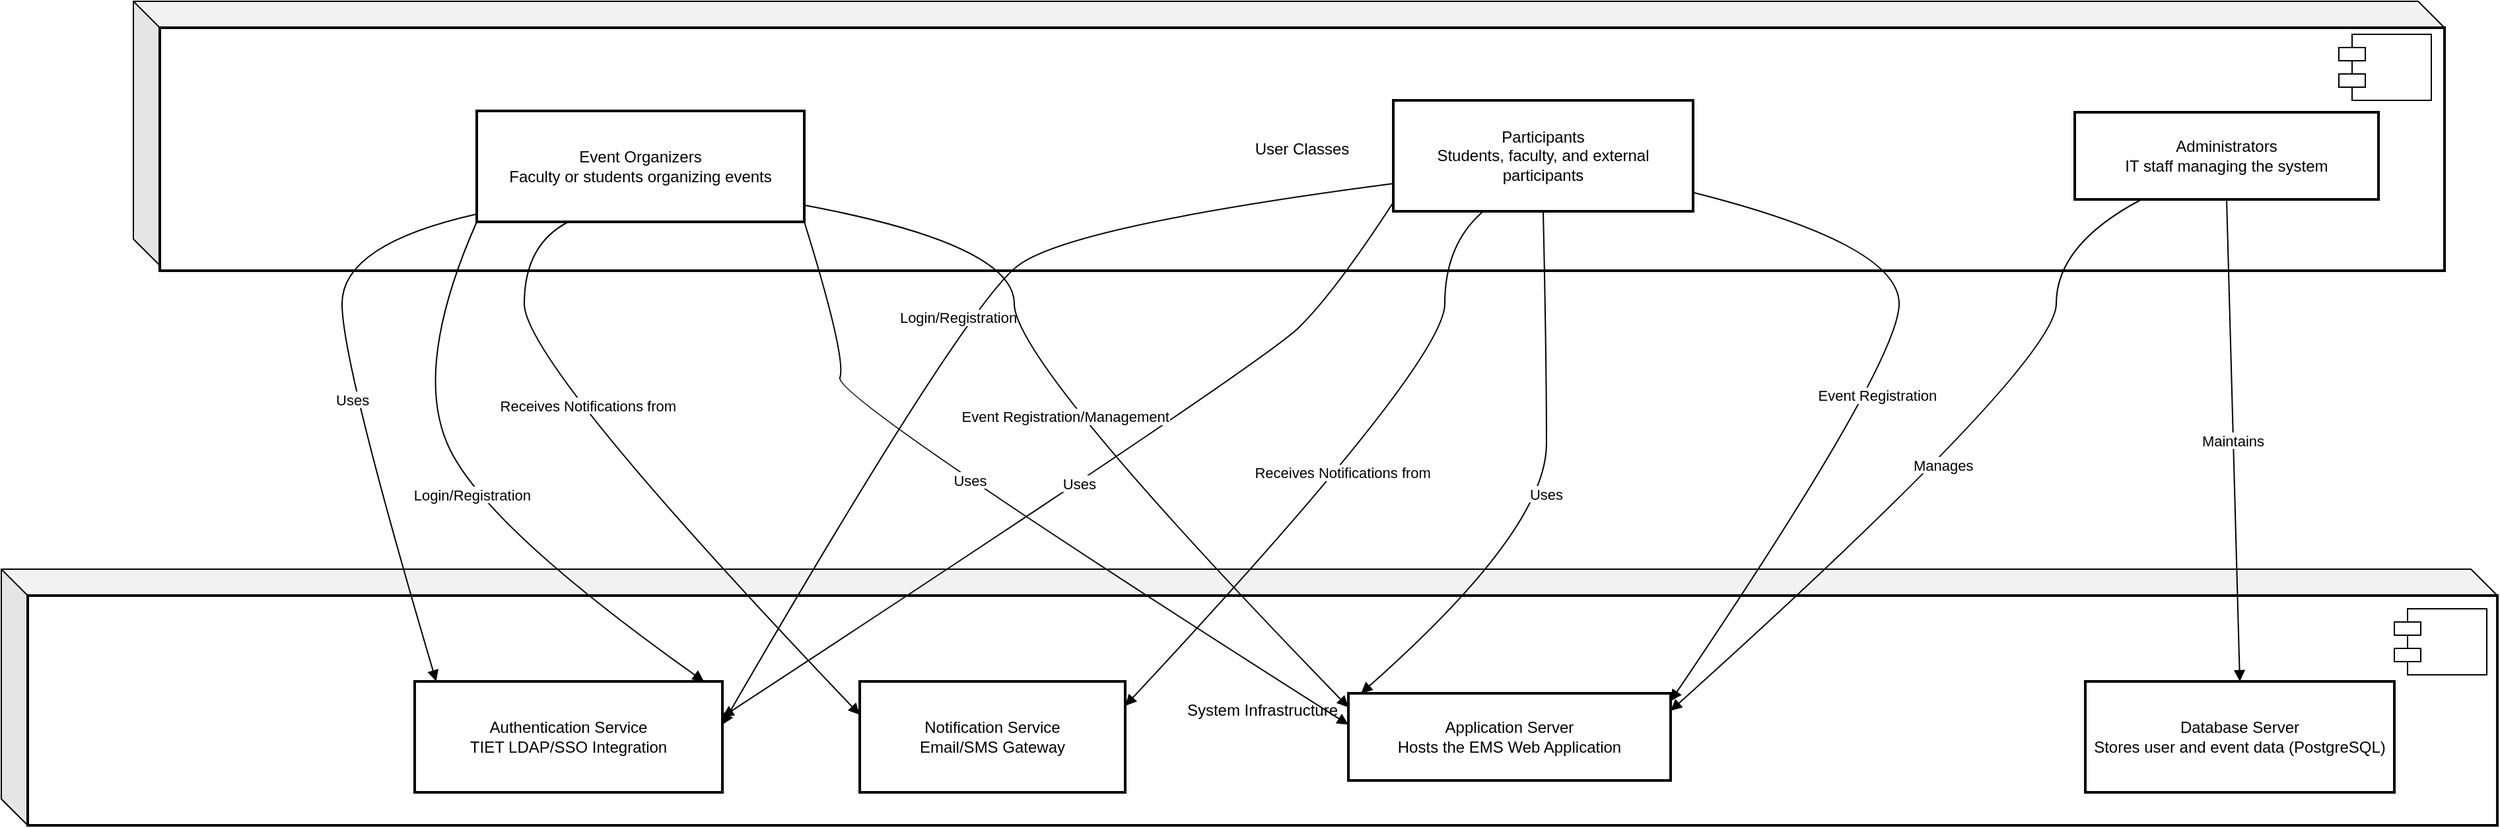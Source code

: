 <mxfile version="24.9.2">
  <diagram name="Page-1" id="mydhu-Z9HTBwstMfgDK1">
    <mxGraphModel dx="2040" dy="1040" grid="1" gridSize="10" guides="1" tooltips="1" connect="1" arrows="1" fold="1" page="1" pageScale="1" pageWidth="850" pageHeight="1100" math="0" shadow="0">
      <root>
        <mxCell id="0" />
        <mxCell id="1" parent="0" />
        <mxCell id="nyQqMaLk-3ZHyaphi-7h-663" value="" style="shape=cube;whiteSpace=wrap;html=1;boundedLbl=1;backgroundOutline=1;darkOpacity=0.05;darkOpacity2=0.1;" vertex="1" parent="1">
          <mxGeometry x="50" y="700" width="1890" height="194" as="geometry" />
        </mxCell>
        <mxCell id="nyQqMaLk-3ZHyaphi-7h-662" value="" style="shape=cube;whiteSpace=wrap;html=1;boundedLbl=1;backgroundOutline=1;darkOpacity=0.05;darkOpacity2=0.1;" vertex="1" parent="1">
          <mxGeometry x="150" y="270" width="1750" height="200" as="geometry" />
        </mxCell>
        <mxCell id="nyQqMaLk-3ZHyaphi-7h-641" value="User  Classes" style="whiteSpace=wrap;strokeWidth=2;" vertex="1" parent="1">
          <mxGeometry x="170" y="290" width="1730" height="184" as="geometry" />
        </mxCell>
        <mxCell id="nyQqMaLk-3ZHyaphi-7h-642" value="System Infrastructure" style="whiteSpace=wrap;strokeWidth=2;" vertex="1" parent="1">
          <mxGeometry x="70" y="720" width="1870" height="174" as="geometry" />
        </mxCell>
        <mxCell id="nyQqMaLk-3ZHyaphi-7h-643" value="Application Server&#xa;Hosts the EMS Web Application" style="whiteSpace=wrap;strokeWidth=2;" vertex="1" parent="1">
          <mxGeometry x="1070" y="794" width="244" height="66" as="geometry" />
        </mxCell>
        <mxCell id="nyQqMaLk-3ZHyaphi-7h-644" value="Database Server&#xa;Stores user and event data (PostgreSQL)" style="whiteSpace=wrap;strokeWidth=2;" vertex="1" parent="1">
          <mxGeometry x="1628" y="785" width="234" height="84" as="geometry" />
        </mxCell>
        <mxCell id="nyQqMaLk-3ZHyaphi-7h-645" value="Authentication Service&#xa;TIET LDAP/SSO Integration" style="whiteSpace=wrap;strokeWidth=2;" vertex="1" parent="1">
          <mxGeometry x="363" y="785" width="233" height="84" as="geometry" />
        </mxCell>
        <mxCell id="nyQqMaLk-3ZHyaphi-7h-646" value="Notification Service&#xa;Email/SMS Gateway" style="whiteSpace=wrap;strokeWidth=2;" vertex="1" parent="1">
          <mxGeometry x="700" y="785" width="201" height="84" as="geometry" />
        </mxCell>
        <mxCell id="nyQqMaLk-3ZHyaphi-7h-647" value="Event Organizers&#xa;Faculty or students organizing events" style="whiteSpace=wrap;strokeWidth=2;" vertex="1" parent="1">
          <mxGeometry x="410" y="353" width="248" height="84" as="geometry" />
        </mxCell>
        <mxCell id="nyQqMaLk-3ZHyaphi-7h-648" value="Participants&#xa;Students, faculty, and external participants" style="whiteSpace=wrap;strokeWidth=2;" vertex="1" parent="1">
          <mxGeometry x="1104" y="345" width="227" height="84" as="geometry" />
        </mxCell>
        <mxCell id="nyQqMaLk-3ZHyaphi-7h-649" value="Administrators&#xa;IT staff managing the system" style="whiteSpace=wrap;strokeWidth=2;" vertex="1" parent="1">
          <mxGeometry x="1620" y="354" width="230" height="66" as="geometry" />
        </mxCell>
        <mxCell id="nyQqMaLk-3ZHyaphi-7h-650" value="Uses" style="curved=1;startArrow=none;endArrow=block;exitX=1;exitY=1;entryX=0;entryY=0.36;rounded=0;exitDx=0;exitDy=0;" edge="1" parent="1" source="nyQqMaLk-3ZHyaphi-7h-647" target="nyQqMaLk-3ZHyaphi-7h-643">
          <mxGeometry x="-0.134" y="3" relative="1" as="geometry">
            <Array as="points">
              <mxPoint x="690" y="540" />
              <mxPoint x="680" y="570" />
            </Array>
            <mxPoint as="offset" />
          </mxGeometry>
        </mxCell>
        <mxCell id="nyQqMaLk-3ZHyaphi-7h-651" value="Uses" style="curved=1;startArrow=none;endArrow=block;exitX=0.5;exitY=1;entryX=0.03;entryY=-0.01;rounded=0;exitDx=0;exitDy=0;" edge="1" parent="1" source="nyQqMaLk-3ZHyaphi-7h-648" target="nyQqMaLk-3ZHyaphi-7h-643">
          <mxGeometry relative="1" as="geometry">
            <Array as="points">
              <mxPoint x="1220" y="540" />
              <mxPoint x="1220" y="670" />
            </Array>
          </mxGeometry>
        </mxCell>
        <mxCell id="nyQqMaLk-3ZHyaphi-7h-652" value="Manages" style="curved=1;startArrow=none;endArrow=block;exitX=0.22;exitY=1;entryX=1;entryY=0.2;rounded=0;" edge="1" parent="1" source="nyQqMaLk-3ZHyaphi-7h-649" target="nyQqMaLk-3ZHyaphi-7h-643">
          <mxGeometry relative="1" as="geometry">
            <Array as="points">
              <mxPoint x="1606" y="454" />
              <mxPoint x="1606" y="544" />
            </Array>
          </mxGeometry>
        </mxCell>
        <mxCell id="nyQqMaLk-3ZHyaphi-7h-653" value="Maintains" style="curved=1;startArrow=none;endArrow=block;exitX=0.5;exitY=1;entryX=0.5;entryY=0;rounded=0;" edge="1" parent="1" source="nyQqMaLk-3ZHyaphi-7h-649" target="nyQqMaLk-3ZHyaphi-7h-644">
          <mxGeometry relative="1" as="geometry">
            <Array as="points" />
          </mxGeometry>
        </mxCell>
        <mxCell id="nyQqMaLk-3ZHyaphi-7h-654" value="Uses" style="curved=1;startArrow=none;endArrow=block;exitX=0;exitY=0.93;entryX=0.07;entryY=0;rounded=0;" edge="1" parent="1" source="nyQqMaLk-3ZHyaphi-7h-647" target="nyQqMaLk-3ZHyaphi-7h-645">
          <mxGeometry relative="1" as="geometry">
            <Array as="points">
              <mxPoint x="308" y="454" />
              <mxPoint x="308" y="544" />
            </Array>
          </mxGeometry>
        </mxCell>
        <mxCell id="nyQqMaLk-3ZHyaphi-7h-655" value="Uses" style="curved=1;startArrow=none;endArrow=block;exitX=0;exitY=0.92;entryX=1;entryY=0.32;rounded=0;" edge="1" parent="1" source="nyQqMaLk-3ZHyaphi-7h-648" target="nyQqMaLk-3ZHyaphi-7h-645">
          <mxGeometry relative="1" as="geometry">
            <Array as="points">
              <mxPoint x="1060" y="490" />
              <mxPoint x="1005" y="544" />
            </Array>
          </mxGeometry>
        </mxCell>
        <mxCell id="nyQqMaLk-3ZHyaphi-7h-656" value="Receives Notifications from" style="curved=1;startArrow=none;endArrow=block;exitX=0.3;exitY=1;entryX=1;entryY=0.22;rounded=0;" edge="1" parent="1" source="nyQqMaLk-3ZHyaphi-7h-648" target="nyQqMaLk-3ZHyaphi-7h-646">
          <mxGeometry relative="1" as="geometry">
            <Array as="points">
              <mxPoint x="1143" y="454" />
              <mxPoint x="1143" y="544" />
            </Array>
          </mxGeometry>
        </mxCell>
        <mxCell id="nyQqMaLk-3ZHyaphi-7h-657" value="Receives Notifications from" style="curved=1;startArrow=none;endArrow=block;exitX=0.28;exitY=1;entryX=0;entryY=0.3;rounded=0;" edge="1" parent="1" source="nyQqMaLk-3ZHyaphi-7h-647" target="nyQqMaLk-3ZHyaphi-7h-646">
          <mxGeometry x="-0.257" y="13" relative="1" as="geometry">
            <Array as="points">
              <mxPoint x="446" y="454" />
              <mxPoint x="446" y="544" />
            </Array>
            <mxPoint as="offset" />
          </mxGeometry>
        </mxCell>
        <mxCell id="nyQqMaLk-3ZHyaphi-7h-658" value="Login/Registration" style="curved=1;startArrow=none;endArrow=block;exitX=0;exitY=1;entryX=0.94;entryY=0;rounded=0;exitDx=0;exitDy=0;" edge="1" parent="1" source="nyQqMaLk-3ZHyaphi-7h-647" target="nyQqMaLk-3ZHyaphi-7h-645">
          <mxGeometry relative="1" as="geometry">
            <Array as="points">
              <mxPoint x="360" y="550" />
              <mxPoint x="420" y="670" />
            </Array>
          </mxGeometry>
        </mxCell>
        <mxCell id="nyQqMaLk-3ZHyaphi-7h-659" value="Login/Registration" style="curved=1;startArrow=none;endArrow=block;exitX=0;exitY=0.75;entryX=1;entryY=0.39;rounded=0;exitDx=0;exitDy=0;" edge="1" parent="1" source="nyQqMaLk-3ZHyaphi-7h-648" target="nyQqMaLk-3ZHyaphi-7h-645">
          <mxGeometry relative="1" as="geometry">
            <Array as="points">
              <mxPoint x="860" y="440" />
              <mxPoint x="780" y="500" />
            </Array>
          </mxGeometry>
        </mxCell>
        <mxCell id="nyQqMaLk-3ZHyaphi-7h-660" value="Event Registration/Management" style="curved=1;startArrow=none;endArrow=block;exitX=1;exitY=0.85;entryX=0;entryY=0.16;rounded=0;" edge="1" parent="1" source="nyQqMaLk-3ZHyaphi-7h-647" target="nyQqMaLk-3ZHyaphi-7h-643">
          <mxGeometry relative="1" as="geometry">
            <Array as="points">
              <mxPoint x="817" y="454" />
              <mxPoint x="817" y="544" />
            </Array>
          </mxGeometry>
        </mxCell>
        <mxCell id="nyQqMaLk-3ZHyaphi-7h-661" value="Event Registration" style="curved=1;startArrow=none;endArrow=block;exitX=1;exitY=0.83;entryX=1;entryY=0.09;rounded=0;" edge="1" parent="1" source="nyQqMaLk-3ZHyaphi-7h-648" target="nyQqMaLk-3ZHyaphi-7h-643">
          <mxGeometry relative="1" as="geometry">
            <Array as="points">
              <mxPoint x="1487" y="454" />
              <mxPoint x="1487" y="544" />
            </Array>
          </mxGeometry>
        </mxCell>
        <mxCell id="nyQqMaLk-3ZHyaphi-7h-664" value="" style="shape=module;align=left;spacingLeft=20;align=center;verticalAlign=top;whiteSpace=wrap;html=1;" vertex="1" parent="1">
          <mxGeometry x="1820" y="295" width="70" height="50" as="geometry" />
        </mxCell>
        <mxCell id="nyQqMaLk-3ZHyaphi-7h-665" value="" style="shape=module;align=left;spacingLeft=20;align=center;verticalAlign=top;whiteSpace=wrap;html=1;" vertex="1" parent="1">
          <mxGeometry x="1862" y="730" width="70" height="50" as="geometry" />
        </mxCell>
      </root>
    </mxGraphModel>
  </diagram>
</mxfile>
